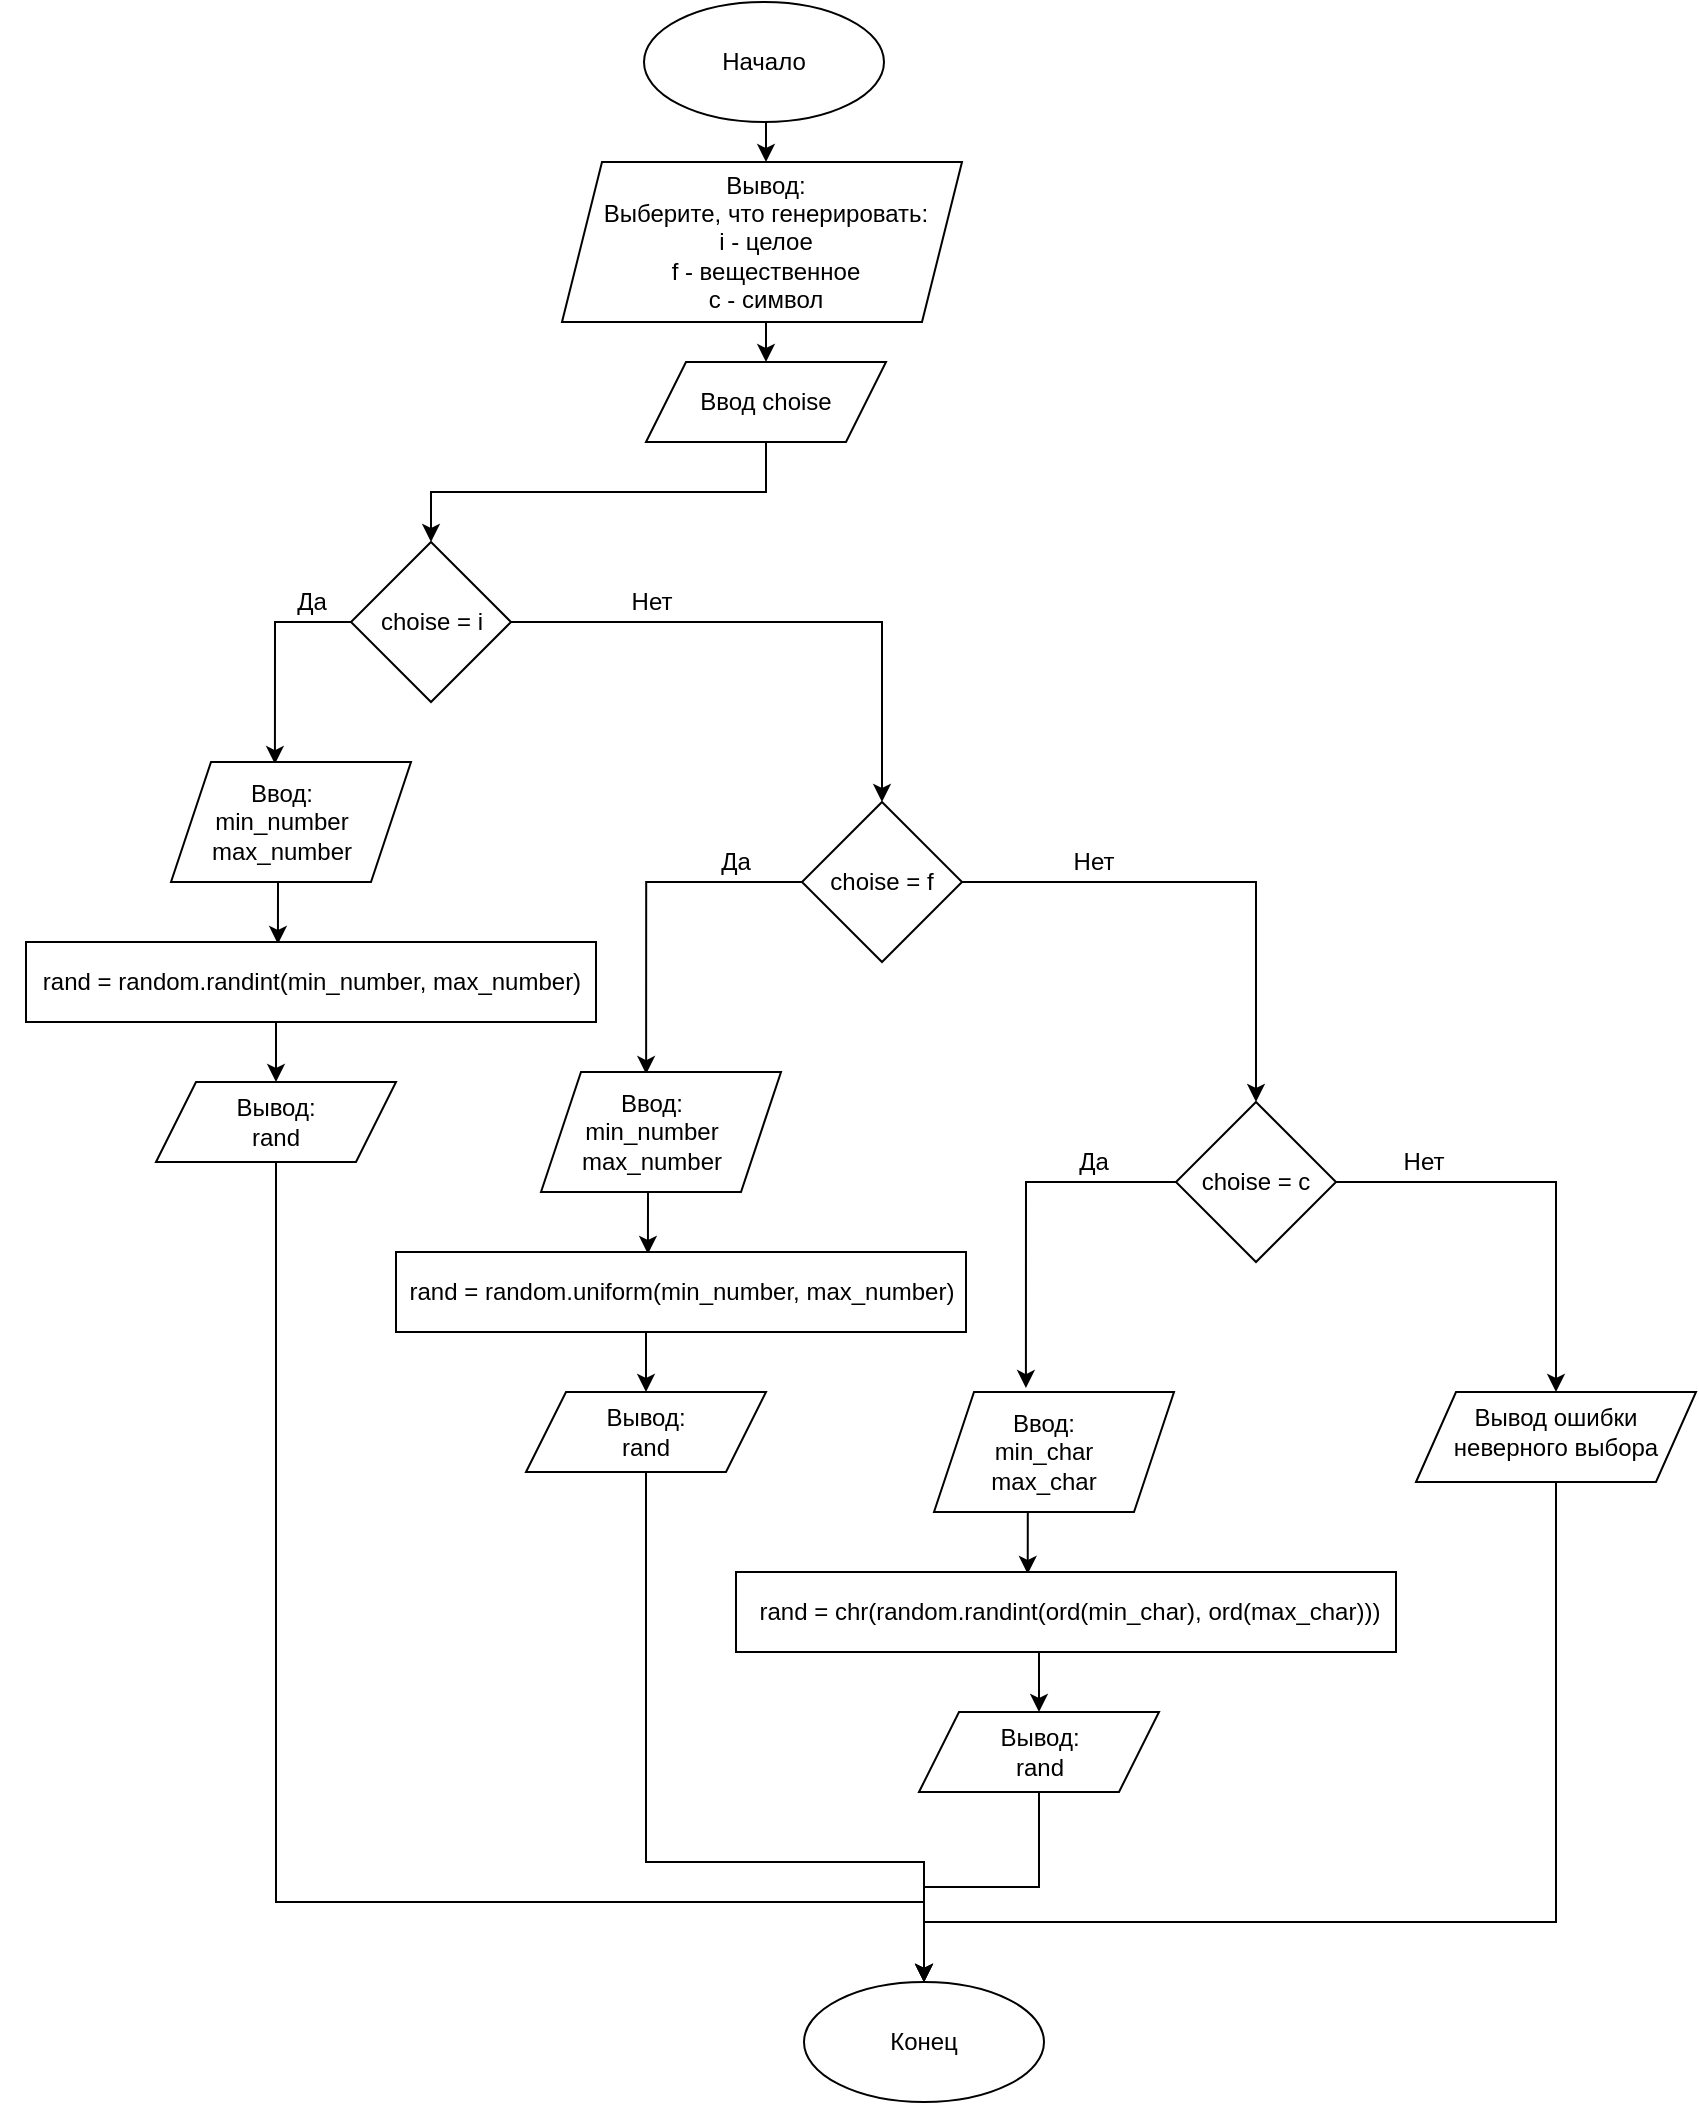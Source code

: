 <mxfile version="14.7.7" type="device"><diagram id="j4U9qYRSHkN9-hBeOyRJ" name="Page-1"><mxGraphModel dx="1218" dy="734" grid="1" gridSize="10" guides="1" tooltips="1" connect="1" arrows="1" fold="1" page="1" pageScale="1" pageWidth="827" pageHeight="1169" math="0" shadow="0"><root><mxCell id="0"/><mxCell id="1" parent="0"/><mxCell id="3JYHXHh4tOry_01Td6JV-7" style="edgeStyle=orthogonalEdgeStyle;rounded=0;orthogonalLoop=1;jettySize=auto;html=1;exitX=0.5;exitY=1;exitDx=0;exitDy=0;entryX=0.5;entryY=0;entryDx=0;entryDy=0;" edge="1" parent="1" source="3JYHXHh4tOry_01Td6JV-1" target="3JYHXHh4tOry_01Td6JV-5"><mxGeometry relative="1" as="geometry"/></mxCell><mxCell id="3JYHXHh4tOry_01Td6JV-1" value="" style="ellipse;whiteSpace=wrap;html=1;" vertex="1" parent="1"><mxGeometry x="354" y="50" width="120" height="60" as="geometry"/></mxCell><mxCell id="3JYHXHh4tOry_01Td6JV-2" value="Начало" style="text;html=1;strokeColor=none;fillColor=none;align=center;verticalAlign=middle;whiteSpace=wrap;rounded=0;" vertex="1" parent="1"><mxGeometry x="394" y="70" width="40" height="20" as="geometry"/></mxCell><mxCell id="3JYHXHh4tOry_01Td6JV-16" style="edgeStyle=orthogonalEdgeStyle;rounded=0;orthogonalLoop=1;jettySize=auto;html=1;exitX=0;exitY=0.5;exitDx=0;exitDy=0;entryX=0.433;entryY=0.017;entryDx=0;entryDy=0;entryPerimeter=0;" edge="1" parent="1" source="3JYHXHh4tOry_01Td6JV-3" target="3JYHXHh4tOry_01Td6JV-14"><mxGeometry relative="1" as="geometry"/></mxCell><mxCell id="3JYHXHh4tOry_01Td6JV-35" style="edgeStyle=orthogonalEdgeStyle;rounded=0;orthogonalLoop=1;jettySize=auto;html=1;exitX=1;exitY=0.5;exitDx=0;exitDy=0;entryX=0.5;entryY=0;entryDx=0;entryDy=0;" edge="1" parent="1" source="3JYHXHh4tOry_01Td6JV-3" target="3JYHXHh4tOry_01Td6JV-33"><mxGeometry relative="1" as="geometry"/></mxCell><mxCell id="3JYHXHh4tOry_01Td6JV-3" value="" style="rhombus;whiteSpace=wrap;html=1;" vertex="1" parent="1"><mxGeometry x="207.5" y="320" width="80" height="80" as="geometry"/></mxCell><mxCell id="3JYHXHh4tOry_01Td6JV-4" value="" style="shape=parallelogram;perimeter=parallelogramPerimeter;whiteSpace=wrap;html=1;fixedSize=1;" vertex="1" parent="1"><mxGeometry x="313" y="130" width="200" height="80" as="geometry"/></mxCell><mxCell id="3JYHXHh4tOry_01Td6JV-10" style="edgeStyle=orthogonalEdgeStyle;rounded=0;orthogonalLoop=1;jettySize=auto;html=1;exitX=0.5;exitY=1;exitDx=0;exitDy=0;entryX=0.5;entryY=0;entryDx=0;entryDy=0;" edge="1" parent="1" source="3JYHXHh4tOry_01Td6JV-5" target="3JYHXHh4tOry_01Td6JV-8"><mxGeometry relative="1" as="geometry"/></mxCell><mxCell id="3JYHXHh4tOry_01Td6JV-5" value="Вывод:&lt;br&gt;&lt;div&gt;Выберите, что генерировать:&lt;/div&gt;&lt;div&gt;i - целое&lt;/div&gt;&lt;div&gt;f - вещественное&lt;/div&gt;&lt;div&gt;c - символ&lt;/div&gt;" style="text;html=1;strokeColor=none;fillColor=none;align=center;verticalAlign=middle;whiteSpace=wrap;rounded=0;" vertex="1" parent="1"><mxGeometry x="315" y="130" width="200" height="80" as="geometry"/></mxCell><mxCell id="3JYHXHh4tOry_01Td6JV-12" style="edgeStyle=orthogonalEdgeStyle;rounded=0;orthogonalLoop=1;jettySize=auto;html=1;exitX=0.5;exitY=1;exitDx=0;exitDy=0;" edge="1" parent="1" source="3JYHXHh4tOry_01Td6JV-8" target="3JYHXHh4tOry_01Td6JV-3"><mxGeometry relative="1" as="geometry"/></mxCell><mxCell id="3JYHXHh4tOry_01Td6JV-8" value="" style="shape=parallelogram;perimeter=parallelogramPerimeter;whiteSpace=wrap;html=1;fixedSize=1;" vertex="1" parent="1"><mxGeometry x="355" y="230" width="120" height="40" as="geometry"/></mxCell><mxCell id="3JYHXHh4tOry_01Td6JV-9" value="Ввод choise" style="text;html=1;strokeColor=none;fillColor=none;align=center;verticalAlign=middle;whiteSpace=wrap;rounded=0;" vertex="1" parent="1"><mxGeometry x="380" y="240" width="70" height="20" as="geometry"/></mxCell><mxCell id="3JYHXHh4tOry_01Td6JV-11" value="choise = i" style="text;html=1;strokeColor=none;fillColor=none;align=center;verticalAlign=middle;whiteSpace=wrap;rounded=0;" vertex="1" parent="1"><mxGeometry x="217.5" y="350" width="60" height="20" as="geometry"/></mxCell><mxCell id="3JYHXHh4tOry_01Td6JV-32" style="edgeStyle=orthogonalEdgeStyle;rounded=0;orthogonalLoop=1;jettySize=auto;html=1;exitX=0.5;exitY=1;exitDx=0;exitDy=0;entryX=0.442;entryY=0.025;entryDx=0;entryDy=0;entryPerimeter=0;" edge="1" parent="1" source="3JYHXHh4tOry_01Td6JV-14" target="3JYHXHh4tOry_01Td6JV-17"><mxGeometry relative="1" as="geometry"/></mxCell><mxCell id="3JYHXHh4tOry_01Td6JV-14" value="" style="shape=parallelogram;perimeter=parallelogramPerimeter;whiteSpace=wrap;html=1;fixedSize=1;" vertex="1" parent="1"><mxGeometry x="117.5" y="430" width="120" height="60" as="geometry"/></mxCell><mxCell id="3JYHXHh4tOry_01Td6JV-15" value="Ввод:&lt;br&gt;min_number&lt;br&gt;max_number&lt;br&gt;" style="text;html=1;strokeColor=none;fillColor=none;align=center;verticalAlign=middle;whiteSpace=wrap;rounded=0;" vertex="1" parent="1"><mxGeometry x="127.5" y="440" width="90" height="40" as="geometry"/></mxCell><mxCell id="3JYHXHh4tOry_01Td6JV-31" style="edgeStyle=orthogonalEdgeStyle;rounded=0;orthogonalLoop=1;jettySize=auto;html=1;exitX=0.5;exitY=1;exitDx=0;exitDy=0;entryX=0.5;entryY=0;entryDx=0;entryDy=0;" edge="1" parent="1" source="3JYHXHh4tOry_01Td6JV-17" target="3JYHXHh4tOry_01Td6JV-22"><mxGeometry relative="1" as="geometry"/></mxCell><mxCell id="3JYHXHh4tOry_01Td6JV-17" value="" style="rounded=0;whiteSpace=wrap;html=1;" vertex="1" parent="1"><mxGeometry x="45" y="520" width="285" height="40" as="geometry"/></mxCell><mxCell id="3JYHXHh4tOry_01Td6JV-21" value="rand = random.randint(min_number, max_number)" style="text;html=1;strokeColor=none;fillColor=none;align=center;verticalAlign=middle;whiteSpace=wrap;rounded=0;" vertex="1" parent="1"><mxGeometry x="32.5" y="530" width="310" height="20" as="geometry"/></mxCell><mxCell id="3JYHXHh4tOry_01Td6JV-70" style="edgeStyle=orthogonalEdgeStyle;rounded=0;orthogonalLoop=1;jettySize=auto;html=1;exitX=0.5;exitY=1;exitDx=0;exitDy=0;entryX=0.5;entryY=0;entryDx=0;entryDy=0;" edge="1" parent="1" source="3JYHXHh4tOry_01Td6JV-22" target="3JYHXHh4tOry_01Td6JV-65"><mxGeometry relative="1" as="geometry"><Array as="points"><mxPoint x="170" y="1000"/><mxPoint x="494" y="1000"/></Array></mxGeometry></mxCell><mxCell id="3JYHXHh4tOry_01Td6JV-22" value="" style="shape=parallelogram;perimeter=parallelogramPerimeter;whiteSpace=wrap;html=1;fixedSize=1;" vertex="1" parent="1"><mxGeometry x="110" y="590" width="120" height="40" as="geometry"/></mxCell><mxCell id="3JYHXHh4tOry_01Td6JV-23" value="Вывод:&lt;br&gt;rand" style="text;html=1;strokeColor=none;fillColor=none;align=center;verticalAlign=middle;whiteSpace=wrap;rounded=0;" vertex="1" parent="1"><mxGeometry x="150" y="600" width="40" height="20" as="geometry"/></mxCell><mxCell id="3JYHXHh4tOry_01Td6JV-45" style="edgeStyle=orthogonalEdgeStyle;rounded=0;orthogonalLoop=1;jettySize=auto;html=1;exitX=0;exitY=0.5;exitDx=0;exitDy=0;entryX=0.438;entryY=0.017;entryDx=0;entryDy=0;entryPerimeter=0;" edge="1" parent="1" source="3JYHXHh4tOry_01Td6JV-33" target="3JYHXHh4tOry_01Td6JV-37"><mxGeometry relative="1" as="geometry"/></mxCell><mxCell id="3JYHXHh4tOry_01Td6JV-51" style="edgeStyle=orthogonalEdgeStyle;rounded=0;orthogonalLoop=1;jettySize=auto;html=1;exitX=1;exitY=0.5;exitDx=0;exitDy=0;" edge="1" parent="1" source="3JYHXHh4tOry_01Td6JV-33" target="3JYHXHh4tOry_01Td6JV-49"><mxGeometry relative="1" as="geometry"/></mxCell><mxCell id="3JYHXHh4tOry_01Td6JV-33" value="" style="rhombus;whiteSpace=wrap;html=1;" vertex="1" parent="1"><mxGeometry x="433" y="450" width="80" height="80" as="geometry"/></mxCell><mxCell id="3JYHXHh4tOry_01Td6JV-34" value="choise = f" style="text;html=1;strokeColor=none;fillColor=none;align=center;verticalAlign=middle;whiteSpace=wrap;rounded=0;" vertex="1" parent="1"><mxGeometry x="443" y="480" width="60" height="20" as="geometry"/></mxCell><mxCell id="3JYHXHh4tOry_01Td6JV-36" style="edgeStyle=orthogonalEdgeStyle;rounded=0;orthogonalLoop=1;jettySize=auto;html=1;exitX=0.5;exitY=1;exitDx=0;exitDy=0;entryX=0.442;entryY=0.025;entryDx=0;entryDy=0;entryPerimeter=0;" edge="1" parent="1" source="3JYHXHh4tOry_01Td6JV-37" target="3JYHXHh4tOry_01Td6JV-40"><mxGeometry relative="1" as="geometry"/></mxCell><mxCell id="3JYHXHh4tOry_01Td6JV-37" value="" style="shape=parallelogram;perimeter=parallelogramPerimeter;whiteSpace=wrap;html=1;fixedSize=1;" vertex="1" parent="1"><mxGeometry x="302.5" y="585" width="120" height="60" as="geometry"/></mxCell><mxCell id="3JYHXHh4tOry_01Td6JV-38" value="Ввод:&lt;br&gt;min_number&lt;br&gt;max_number&lt;br&gt;" style="text;html=1;strokeColor=none;fillColor=none;align=center;verticalAlign=middle;whiteSpace=wrap;rounded=0;" vertex="1" parent="1"><mxGeometry x="312.5" y="595" width="90" height="40" as="geometry"/></mxCell><mxCell id="3JYHXHh4tOry_01Td6JV-39" style="edgeStyle=orthogonalEdgeStyle;rounded=0;orthogonalLoop=1;jettySize=auto;html=1;exitX=0.5;exitY=1;exitDx=0;exitDy=0;entryX=0.5;entryY=0;entryDx=0;entryDy=0;" edge="1" parent="1" source="3JYHXHh4tOry_01Td6JV-40" target="3JYHXHh4tOry_01Td6JV-42"><mxGeometry relative="1" as="geometry"/></mxCell><mxCell id="3JYHXHh4tOry_01Td6JV-40" value="" style="rounded=0;whiteSpace=wrap;html=1;" vertex="1" parent="1"><mxGeometry x="230" y="675" width="285" height="40" as="geometry"/></mxCell><mxCell id="3JYHXHh4tOry_01Td6JV-41" value="rand = random.uniform(min_number, max_number)" style="text;html=1;strokeColor=none;fillColor=none;align=center;verticalAlign=middle;whiteSpace=wrap;rounded=0;" vertex="1" parent="1"><mxGeometry x="217.5" y="685" width="310" height="20" as="geometry"/></mxCell><mxCell id="3JYHXHh4tOry_01Td6JV-69" style="edgeStyle=orthogonalEdgeStyle;rounded=0;orthogonalLoop=1;jettySize=auto;html=1;exitX=0.5;exitY=1;exitDx=0;exitDy=0;entryX=0.5;entryY=0;entryDx=0;entryDy=0;" edge="1" parent="1" source="3JYHXHh4tOry_01Td6JV-42" target="3JYHXHh4tOry_01Td6JV-65"><mxGeometry relative="1" as="geometry"><Array as="points"><mxPoint x="355" y="980"/><mxPoint x="494" y="980"/></Array></mxGeometry></mxCell><mxCell id="3JYHXHh4tOry_01Td6JV-42" value="" style="shape=parallelogram;perimeter=parallelogramPerimeter;whiteSpace=wrap;html=1;fixedSize=1;" vertex="1" parent="1"><mxGeometry x="295" y="745" width="120" height="40" as="geometry"/></mxCell><mxCell id="3JYHXHh4tOry_01Td6JV-43" value="Вывод:&lt;br&gt;rand" style="text;html=1;strokeColor=none;fillColor=none;align=center;verticalAlign=middle;whiteSpace=wrap;rounded=0;" vertex="1" parent="1"><mxGeometry x="335" y="755" width="40" height="20" as="geometry"/></mxCell><mxCell id="3JYHXHh4tOry_01Td6JV-61" style="edgeStyle=orthogonalEdgeStyle;rounded=0;orthogonalLoop=1;jettySize=auto;html=1;exitX=0;exitY=0.5;exitDx=0;exitDy=0;entryX=0.383;entryY=-0.033;entryDx=0;entryDy=0;entryPerimeter=0;" edge="1" parent="1" source="3JYHXHh4tOry_01Td6JV-49" target="3JYHXHh4tOry_01Td6JV-53"><mxGeometry relative="1" as="geometry"/></mxCell><mxCell id="3JYHXHh4tOry_01Td6JV-64" style="edgeStyle=orthogonalEdgeStyle;rounded=0;orthogonalLoop=1;jettySize=auto;html=1;exitX=1;exitY=0.5;exitDx=0;exitDy=0;entryX=0.5;entryY=0;entryDx=0;entryDy=0;" edge="1" parent="1" source="3JYHXHh4tOry_01Td6JV-49" target="3JYHXHh4tOry_01Td6JV-62"><mxGeometry relative="1" as="geometry"/></mxCell><mxCell id="3JYHXHh4tOry_01Td6JV-49" value="" style="rhombus;whiteSpace=wrap;html=1;" vertex="1" parent="1"><mxGeometry x="620" y="600" width="80" height="80" as="geometry"/></mxCell><mxCell id="3JYHXHh4tOry_01Td6JV-50" value="choise = c" style="text;html=1;strokeColor=none;fillColor=none;align=center;verticalAlign=middle;whiteSpace=wrap;rounded=0;" vertex="1" parent="1"><mxGeometry x="630" y="630" width="60" height="20" as="geometry"/></mxCell><mxCell id="3JYHXHh4tOry_01Td6JV-52" style="edgeStyle=orthogonalEdgeStyle;rounded=0;orthogonalLoop=1;jettySize=auto;html=1;exitX=0.5;exitY=1;exitDx=0;exitDy=0;entryX=0.442;entryY=0.025;entryDx=0;entryDy=0;entryPerimeter=0;" edge="1" parent="1" source="3JYHXHh4tOry_01Td6JV-53" target="3JYHXHh4tOry_01Td6JV-56"><mxGeometry relative="1" as="geometry"/></mxCell><mxCell id="3JYHXHh4tOry_01Td6JV-53" value="" style="shape=parallelogram;perimeter=parallelogramPerimeter;whiteSpace=wrap;html=1;fixedSize=1;" vertex="1" parent="1"><mxGeometry x="499" y="745" width="120" height="60" as="geometry"/></mxCell><mxCell id="3JYHXHh4tOry_01Td6JV-54" value="Ввод:&lt;br&gt;min_char&lt;br&gt;max_char" style="text;html=1;strokeColor=none;fillColor=none;align=center;verticalAlign=middle;whiteSpace=wrap;rounded=0;" vertex="1" parent="1"><mxGeometry x="509" y="755" width="90" height="40" as="geometry"/></mxCell><mxCell id="3JYHXHh4tOry_01Td6JV-55" style="edgeStyle=orthogonalEdgeStyle;rounded=0;orthogonalLoop=1;jettySize=auto;html=1;exitX=0.5;exitY=1;exitDx=0;exitDy=0;entryX=0.5;entryY=0;entryDx=0;entryDy=0;" edge="1" parent="1" source="3JYHXHh4tOry_01Td6JV-56" target="3JYHXHh4tOry_01Td6JV-58"><mxGeometry relative="1" as="geometry"/></mxCell><mxCell id="3JYHXHh4tOry_01Td6JV-56" value="" style="rounded=0;whiteSpace=wrap;html=1;" vertex="1" parent="1"><mxGeometry x="400" y="835" width="330" height="40" as="geometry"/></mxCell><mxCell id="3JYHXHh4tOry_01Td6JV-57" value="rand = chr(random.randint(ord(min_char), ord(max_char)))" style="text;html=1;strokeColor=none;fillColor=none;align=center;verticalAlign=middle;whiteSpace=wrap;rounded=0;" vertex="1" parent="1"><mxGeometry x="410" y="845" width="314" height="20" as="geometry"/></mxCell><mxCell id="3JYHXHh4tOry_01Td6JV-67" style="edgeStyle=orthogonalEdgeStyle;rounded=0;orthogonalLoop=1;jettySize=auto;html=1;exitX=0.5;exitY=1;exitDx=0;exitDy=0;entryX=0.5;entryY=0;entryDx=0;entryDy=0;" edge="1" parent="1" source="3JYHXHh4tOry_01Td6JV-58" target="3JYHXHh4tOry_01Td6JV-65"><mxGeometry relative="1" as="geometry"/></mxCell><mxCell id="3JYHXHh4tOry_01Td6JV-58" value="" style="shape=parallelogram;perimeter=parallelogramPerimeter;whiteSpace=wrap;html=1;fixedSize=1;" vertex="1" parent="1"><mxGeometry x="491.5" y="905" width="120" height="40" as="geometry"/></mxCell><mxCell id="3JYHXHh4tOry_01Td6JV-59" value="Вывод:&lt;br&gt;rand" style="text;html=1;strokeColor=none;fillColor=none;align=center;verticalAlign=middle;whiteSpace=wrap;rounded=0;" vertex="1" parent="1"><mxGeometry x="531.5" y="915" width="40" height="20" as="geometry"/></mxCell><mxCell id="3JYHXHh4tOry_01Td6JV-68" style="edgeStyle=orthogonalEdgeStyle;rounded=0;orthogonalLoop=1;jettySize=auto;html=1;exitX=0.5;exitY=1;exitDx=0;exitDy=0;entryX=0.5;entryY=0;entryDx=0;entryDy=0;" edge="1" parent="1" source="3JYHXHh4tOry_01Td6JV-62" target="3JYHXHh4tOry_01Td6JV-65"><mxGeometry relative="1" as="geometry"><Array as="points"><mxPoint x="810" y="1010"/><mxPoint x="494" y="1010"/></Array></mxGeometry></mxCell><mxCell id="3JYHXHh4tOry_01Td6JV-62" value="" style="shape=parallelogram;perimeter=parallelogramPerimeter;whiteSpace=wrap;html=1;fixedSize=1;" vertex="1" parent="1"><mxGeometry x="740" y="745" width="140" height="45" as="geometry"/></mxCell><mxCell id="3JYHXHh4tOry_01Td6JV-63" value="Вывод ошибки неверного выбора" style="text;html=1;strokeColor=none;fillColor=none;align=center;verticalAlign=middle;whiteSpace=wrap;rounded=0;" vertex="1" parent="1"><mxGeometry x="740" y="755" width="140" height="20" as="geometry"/></mxCell><mxCell id="3JYHXHh4tOry_01Td6JV-65" value="" style="ellipse;whiteSpace=wrap;html=1;" vertex="1" parent="1"><mxGeometry x="434" y="1040" width="120" height="60" as="geometry"/></mxCell><mxCell id="3JYHXHh4tOry_01Td6JV-66" value="Конец" style="text;html=1;strokeColor=none;fillColor=none;align=center;verticalAlign=middle;whiteSpace=wrap;rounded=0;" vertex="1" parent="1"><mxGeometry x="474" y="1060" width="40" height="20" as="geometry"/></mxCell><mxCell id="3JYHXHh4tOry_01Td6JV-71" value="Да" style="text;html=1;strokeColor=none;fillColor=none;align=center;verticalAlign=middle;whiteSpace=wrap;rounded=0;" vertex="1" parent="1"><mxGeometry x="167.5" y="340" width="40" height="20" as="geometry"/></mxCell><mxCell id="3JYHXHh4tOry_01Td6JV-72" value="Да" style="text;html=1;strokeColor=none;fillColor=none;align=center;verticalAlign=middle;whiteSpace=wrap;rounded=0;" vertex="1" parent="1"><mxGeometry x="380" y="470" width="40" height="20" as="geometry"/></mxCell><mxCell id="3JYHXHh4tOry_01Td6JV-73" value="Да" style="text;html=1;strokeColor=none;fillColor=none;align=center;verticalAlign=middle;whiteSpace=wrap;rounded=0;" vertex="1" parent="1"><mxGeometry x="559" y="620" width="40" height="20" as="geometry"/></mxCell><mxCell id="3JYHXHh4tOry_01Td6JV-74" value="Нет" style="text;html=1;strokeColor=none;fillColor=none;align=center;verticalAlign=middle;whiteSpace=wrap;rounded=0;" vertex="1" parent="1"><mxGeometry x="337.5" y="340" width="40" height="20" as="geometry"/></mxCell><mxCell id="3JYHXHh4tOry_01Td6JV-75" value="Нет" style="text;html=1;strokeColor=none;fillColor=none;align=center;verticalAlign=middle;whiteSpace=wrap;rounded=0;" vertex="1" parent="1"><mxGeometry x="559" y="470" width="40" height="20" as="geometry"/></mxCell><mxCell id="3JYHXHh4tOry_01Td6JV-76" value="Нет" style="text;html=1;strokeColor=none;fillColor=none;align=center;verticalAlign=middle;whiteSpace=wrap;rounded=0;" vertex="1" parent="1"><mxGeometry x="724" y="620" width="40" height="20" as="geometry"/></mxCell></root></mxGraphModel></diagram></mxfile>